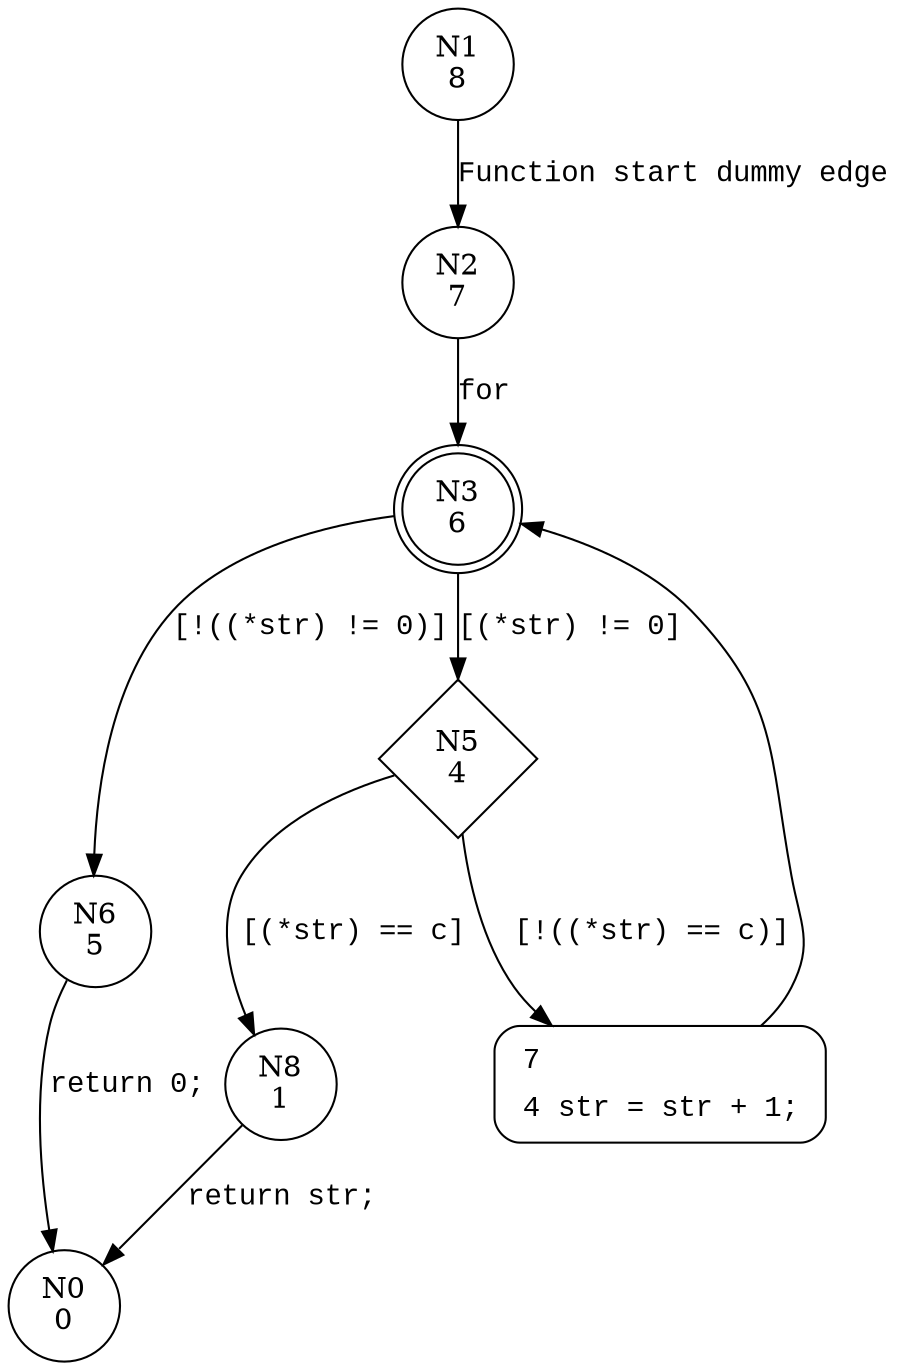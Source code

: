 digraph strchr {
1 [shape="circle" label="N1\n8"]
2 [shape="circle" label="N2\n7"]
3 [shape="doublecircle" label="N3\n6"]
5 [shape="diamond" label="N5\n4"]
6 [shape="circle" label="N6\n5"]
8 [shape="circle" label="N8\n1"]
7 [shape="circle" label="N7\n3"]
0 [shape="circle" label="N0\n0"]
7 [style="filled,bold" penwidth="1" fillcolor="white" fontname="Courier New" shape="Mrecord" label=<<table border="0" cellborder="0" cellpadding="3" bgcolor="white"><tr><td align="right">7</td><td align="left"></td></tr><tr><td align="right">4</td><td align="left">str = str + 1;</td></tr></table>>]
7 -> 3[label=""]
1 -> 2 [label="Function start dummy edge" fontname="Courier New"]
3 -> 5 [label="[(*str) != 0]" fontname="Courier New"]
3 -> 6 [label="[!((*str) != 0)]" fontname="Courier New"]
5 -> 8 [label="[(*str) == c]" fontname="Courier New"]
5 -> 7 [label="[!((*str) == c)]" fontname="Courier New"]
8 -> 0 [label="return str;" fontname="Courier New"]
2 -> 3 [label="for" fontname="Courier New"]
6 -> 0 [label="return 0;" fontname="Courier New"]
}